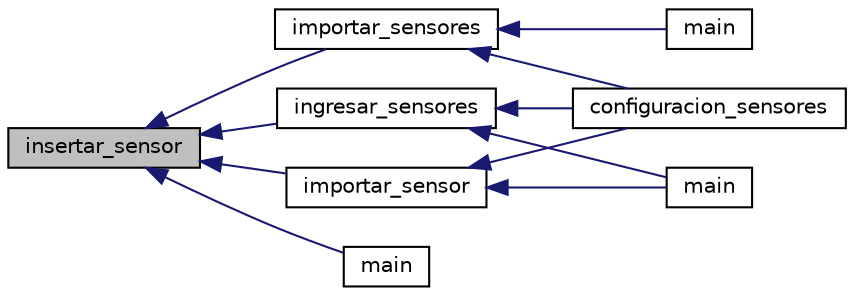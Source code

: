 digraph "insertar_sensor"
{
  edge [fontname="Helvetica",fontsize="10",labelfontname="Helvetica",labelfontsize="10"];
  node [fontname="Helvetica",fontsize="10",shape=record];
  rankdir="LR";
  Node1 [label="insertar_sensor",height=0.2,width=0.4,color="black", fillcolor="grey75", style="filled", fontcolor="black"];
  Node1 -> Node2 [dir="back",color="midnightblue",fontsize="10",style="solid",fontname="Helvetica"];
  Node2 [label="ingresar_sensores",height=0.2,width=0.4,color="black", fillcolor="white", style="filled",URL="$d9/dae/sensorlib_8h.html#afa56a4ec4788a2eea47707ada77df220",tooltip="Esta funcion permite ingresar sensores de forma continua por teclado e insertarlos en una lista dinam..."];
  Node2 -> Node3 [dir="back",color="midnightblue",fontsize="10",style="solid",fontname="Helvetica"];
  Node3 [label="configuracion_sensores",height=0.2,width=0.4,color="black", fillcolor="white", style="filled",URL="$d4/dc4/cliente_8c.html#a752a5cd244dd17747ec9a043828506b1",tooltip="Por el momento no implementada. "];
  Node2 -> Node4 [dir="back",color="midnightblue",fontsize="10",style="solid",fontname="Helvetica"];
  Node4 [label="main",height=0.2,width=0.4,color="black", fillcolor="white", style="filled",URL="$d3/d5e/configuracion_8c.html#ae66f6b31b5ad750f1fe042a706a4e3d4"];
  Node1 -> Node5 [dir="back",color="midnightblue",fontsize="10",style="solid",fontname="Helvetica"];
  Node5 [label="importar_sensores",height=0.2,width=0.4,color="black", fillcolor="white", style="filled",URL="$d9/dae/sensorlib_8h.html#a7b5968b349bde59560af782341bf0882",tooltip="Carga los sensores desde el archivo de configuracion. Retorna -1 si el archivo esta vacio y -2 si la ..."];
  Node5 -> Node6 [dir="back",color="midnightblue",fontsize="10",style="solid",fontname="Helvetica"];
  Node6 [label="main",height=0.2,width=0.4,color="black", fillcolor="white", style="filled",URL="$d4/dc4/cliente_8c.html#a840291bc02cba5474a4cb46a9b9566fe",tooltip="la función main realiza las siguientes secuencias: "];
  Node5 -> Node3 [dir="back",color="midnightblue",fontsize="10",style="solid",fontname="Helvetica"];
  Node1 -> Node7 [dir="back",color="midnightblue",fontsize="10",style="solid",fontname="Helvetica"];
  Node7 [label="importar_sensor",height=0.2,width=0.4,color="black", fillcolor="white", style="filled",URL="$d9/dae/sensorlib_8h.html#a1aad8a3e3b0960f540df310ee68de4c3",tooltip="Importa y agrega a la lista un sensor desde un archivo, retorna 0 si fue cargado, -1 si el sensor est..."];
  Node7 -> Node3 [dir="back",color="midnightblue",fontsize="10",style="solid",fontname="Helvetica"];
  Node7 -> Node4 [dir="back",color="midnightblue",fontsize="10",style="solid",fontname="Helvetica"];
  Node1 -> Node8 [dir="back",color="midnightblue",fontsize="10",style="solid",fontname="Helvetica"];
  Node8 [label="main",height=0.2,width=0.4,color="black", fillcolor="white", style="filled",URL="$dc/d66/Probador_8c.html#ae66f6b31b5ad750f1fe042a706a4e3d4"];
}
